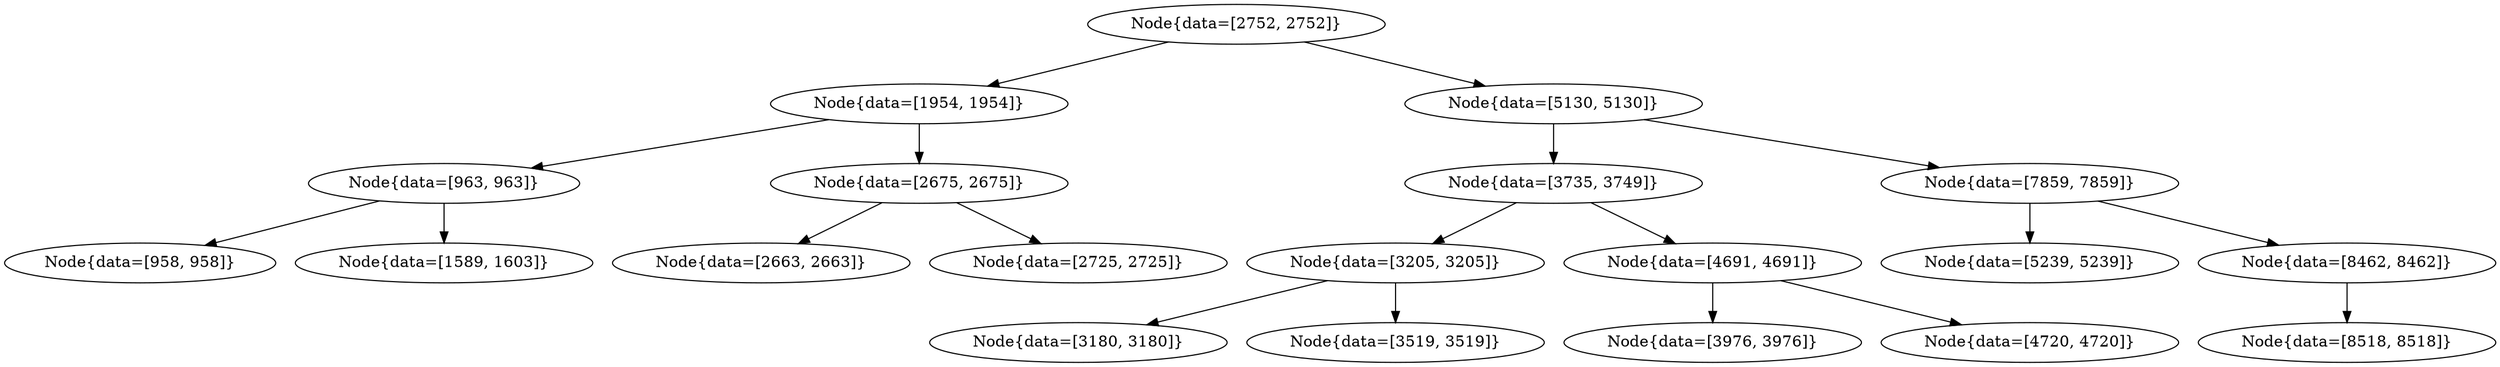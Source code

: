 digraph G{
694862488 [label="Node{data=[2752, 2752]}"]
694862488 -> 94482949
94482949 [label="Node{data=[1954, 1954]}"]
94482949 -> 1224968041
1224968041 [label="Node{data=[963, 963]}"]
1224968041 -> 288747716
288747716 [label="Node{data=[958, 958]}"]
1224968041 -> 1857330808
1857330808 [label="Node{data=[1589, 1603]}"]
94482949 -> 1712142385
1712142385 [label="Node{data=[2675, 2675]}"]
1712142385 -> 870372182
870372182 [label="Node{data=[2663, 2663]}"]
1712142385 -> 225293886
225293886 [label="Node{data=[2725, 2725]}"]
694862488 -> 1205907125
1205907125 [label="Node{data=[5130, 5130]}"]
1205907125 -> 1218693832
1218693832 [label="Node{data=[3735, 3749]}"]
1218693832 -> 2112674537
2112674537 [label="Node{data=[3205, 3205]}"]
2112674537 -> 491802412
491802412 [label="Node{data=[3180, 3180]}"]
2112674537 -> 1594351413
1594351413 [label="Node{data=[3519, 3519]}"]
1218693832 -> 161790871
161790871 [label="Node{data=[4691, 4691]}"]
161790871 -> 310641624
310641624 [label="Node{data=[3976, 3976]}"]
161790871 -> 221386635
221386635 [label="Node{data=[4720, 4720]}"]
1205907125 -> 1814929263
1814929263 [label="Node{data=[7859, 7859]}"]
1814929263 -> 1090124158
1090124158 [label="Node{data=[5239, 5239]}"]
1814929263 -> 1926342778
1926342778 [label="Node{data=[8462, 8462]}"]
1926342778 -> 1875015652
1875015652 [label="Node{data=[8518, 8518]}"]
}